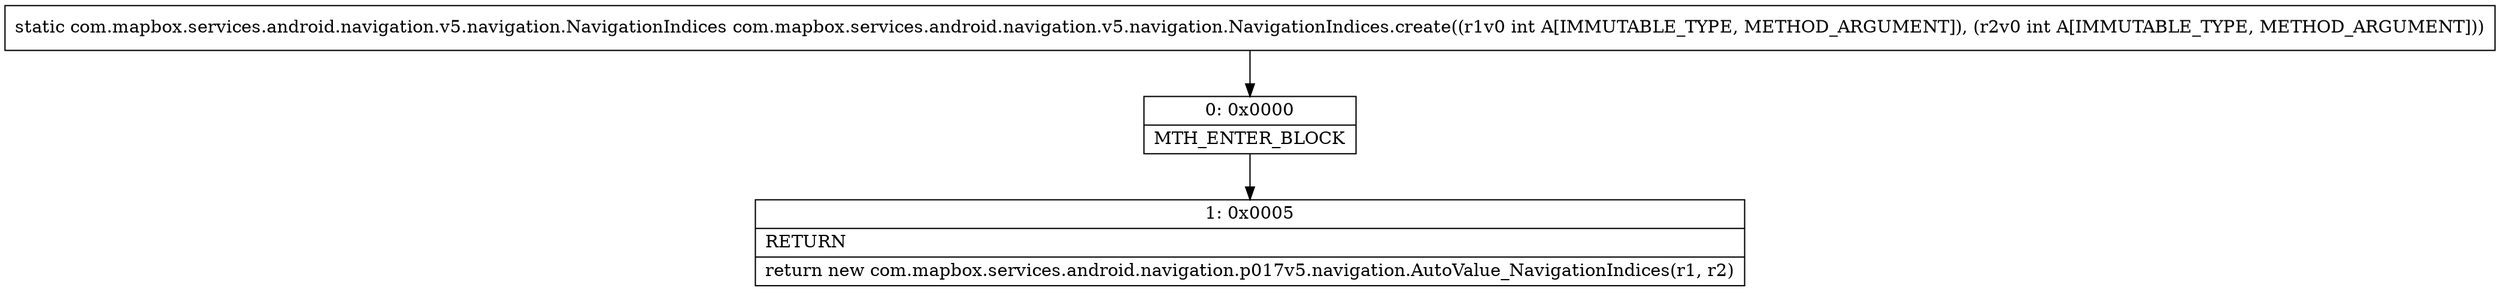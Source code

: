 digraph "CFG forcom.mapbox.services.android.navigation.v5.navigation.NavigationIndices.create(II)Lcom\/mapbox\/services\/android\/navigation\/v5\/navigation\/NavigationIndices;" {
Node_0 [shape=record,label="{0\:\ 0x0000|MTH_ENTER_BLOCK\l}"];
Node_1 [shape=record,label="{1\:\ 0x0005|RETURN\l|return new com.mapbox.services.android.navigation.p017v5.navigation.AutoValue_NavigationIndices(r1, r2)\l}"];
MethodNode[shape=record,label="{static com.mapbox.services.android.navigation.v5.navigation.NavigationIndices com.mapbox.services.android.navigation.v5.navigation.NavigationIndices.create((r1v0 int A[IMMUTABLE_TYPE, METHOD_ARGUMENT]), (r2v0 int A[IMMUTABLE_TYPE, METHOD_ARGUMENT])) }"];
MethodNode -> Node_0;
Node_0 -> Node_1;
}

